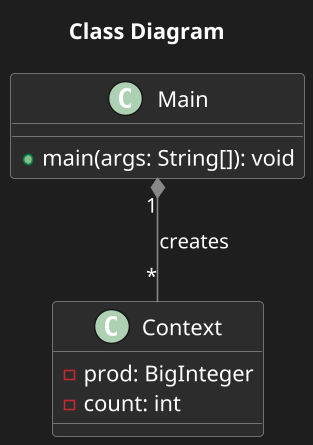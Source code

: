 @startuml "Class Diagram"

skinparam backgroundColor #1e1e1e
skinparam defaultFontColor #ffffff
skinparam classBackgroundColor #2c2c2c
skinparam classBorderColor #888888
skinparam ArrowColor #888888
skinparam dpi 150
skinparam defaultFontName "SF Pro Display"

title Class Diagram

class Main {
    + main(args: String[]): void
}

class Context {
    - prod: BigInteger
    - count: int
}

Main "1" *-- "*" Context : creates
@enduml